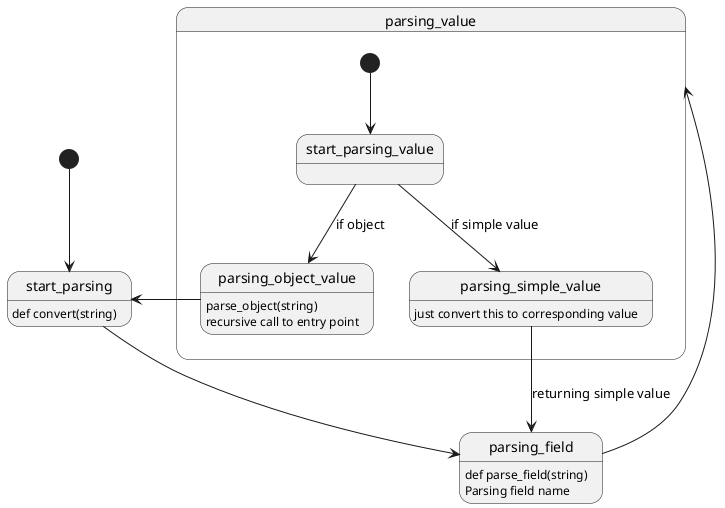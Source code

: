 @startuml

[*] --> start_parsing
start_parsing --> parsing_field
start_parsing : def convert(string)
parsing_field --> parsing_value
parsing_field : def parse_field(string)
parsing_field : Parsing field name

state parsing_value {

  [*] --> start_parsing_value
  start_parsing_value --> parsing_object_value : if object
  parsing_object_value: parse_object(string)
  parsing_object_value: recursive call to entry point
  start_parsing_value --> parsing_simple_value : if simple value
  parsing_simple_value: just convert this to corresponding value
  parsing_simple_value --> parsing_field : returning simple value

  parsing_object_value -->  start_parsing


}

@enduml